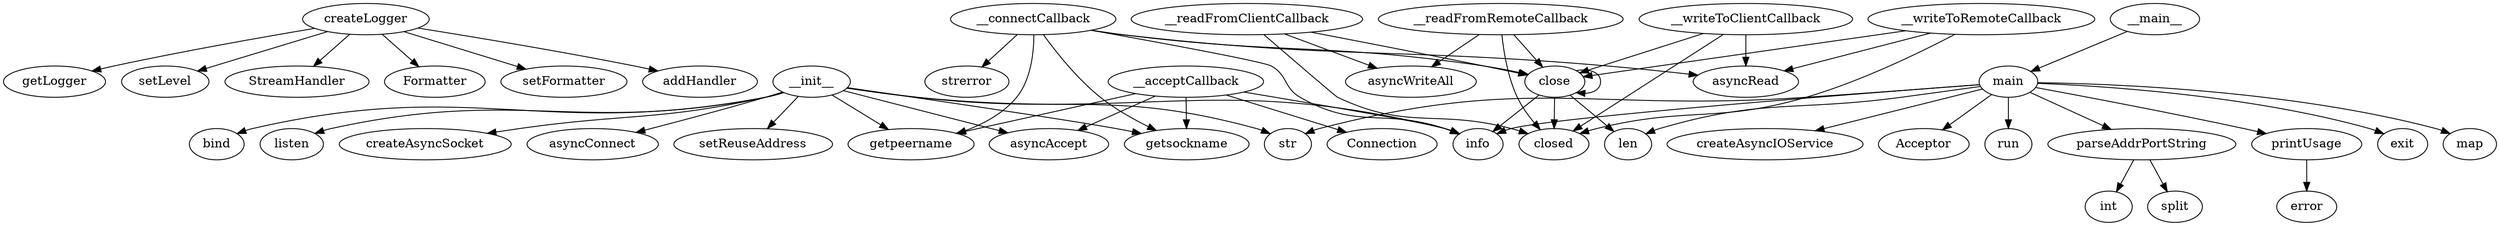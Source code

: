 digraph  {
createLogger;
getLogger;
setLevel;
StreamHandler;
Formatter;
setFormatter;
addHandler;
__init__;
getpeername;
getsockname;
createAsyncSocket;
asyncConnect;
close;
closed;
len;
info;
__connectCallback;
strerror;
asyncRead;
__readFromClientCallback;
asyncWriteAll;
__readFromRemoteCallback;
__writeToRemoteCallback;
__writeToClientCallback;
setReuseAddress;
bind;
listen;
asyncAccept;
str;
__acceptCallback;
Connection;
parseAddrPortString;
split;
int;
printUsage;
error;
main;
exit;
map;
createAsyncIOService;
Acceptor;
run;
__main__;
createLogger -> getLogger;
createLogger -> setLevel;
createLogger -> StreamHandler;
createLogger -> Formatter;
createLogger -> setFormatter;
createLogger -> addHandler;
__init__ -> getpeername;
__init__ -> getsockname;
__init__ -> createAsyncSocket;
__init__ -> asyncConnect;
__init__ -> setReuseAddress;
__init__ -> bind;
__init__ -> listen;
__init__ -> asyncAccept;
__init__ -> info;
__init__ -> str;
close -> closed;
close -> len;
close -> info;
close -> close;
__connectCallback -> info;
__connectCallback -> strerror;
__connectCallback -> close;
__connectCallback -> getpeername;
__connectCallback -> getsockname;
__connectCallback -> asyncRead;
__readFromClientCallback -> closed;
__readFromClientCallback -> close;
__readFromClientCallback -> asyncWriteAll;
__readFromRemoteCallback -> closed;
__readFromRemoteCallback -> close;
__readFromRemoteCallback -> asyncWriteAll;
__writeToRemoteCallback -> closed;
__writeToRemoteCallback -> close;
__writeToRemoteCallback -> asyncRead;
__writeToClientCallback -> closed;
__writeToClientCallback -> close;
__writeToClientCallback -> asyncRead;
__acceptCallback -> info;
__acceptCallback -> getpeername;
__acceptCallback -> getsockname;
__acceptCallback -> Connection;
__acceptCallback -> asyncAccept;
parseAddrPortString -> split;
parseAddrPortString -> int;
printUsage -> error;
main -> len;
main -> printUsage;
main -> exit;
main -> map;
main -> parseAddrPortString;
main -> createAsyncIOService;
main -> info;
main -> str;
main -> Acceptor;
main -> run;
__main__ -> main;
}
